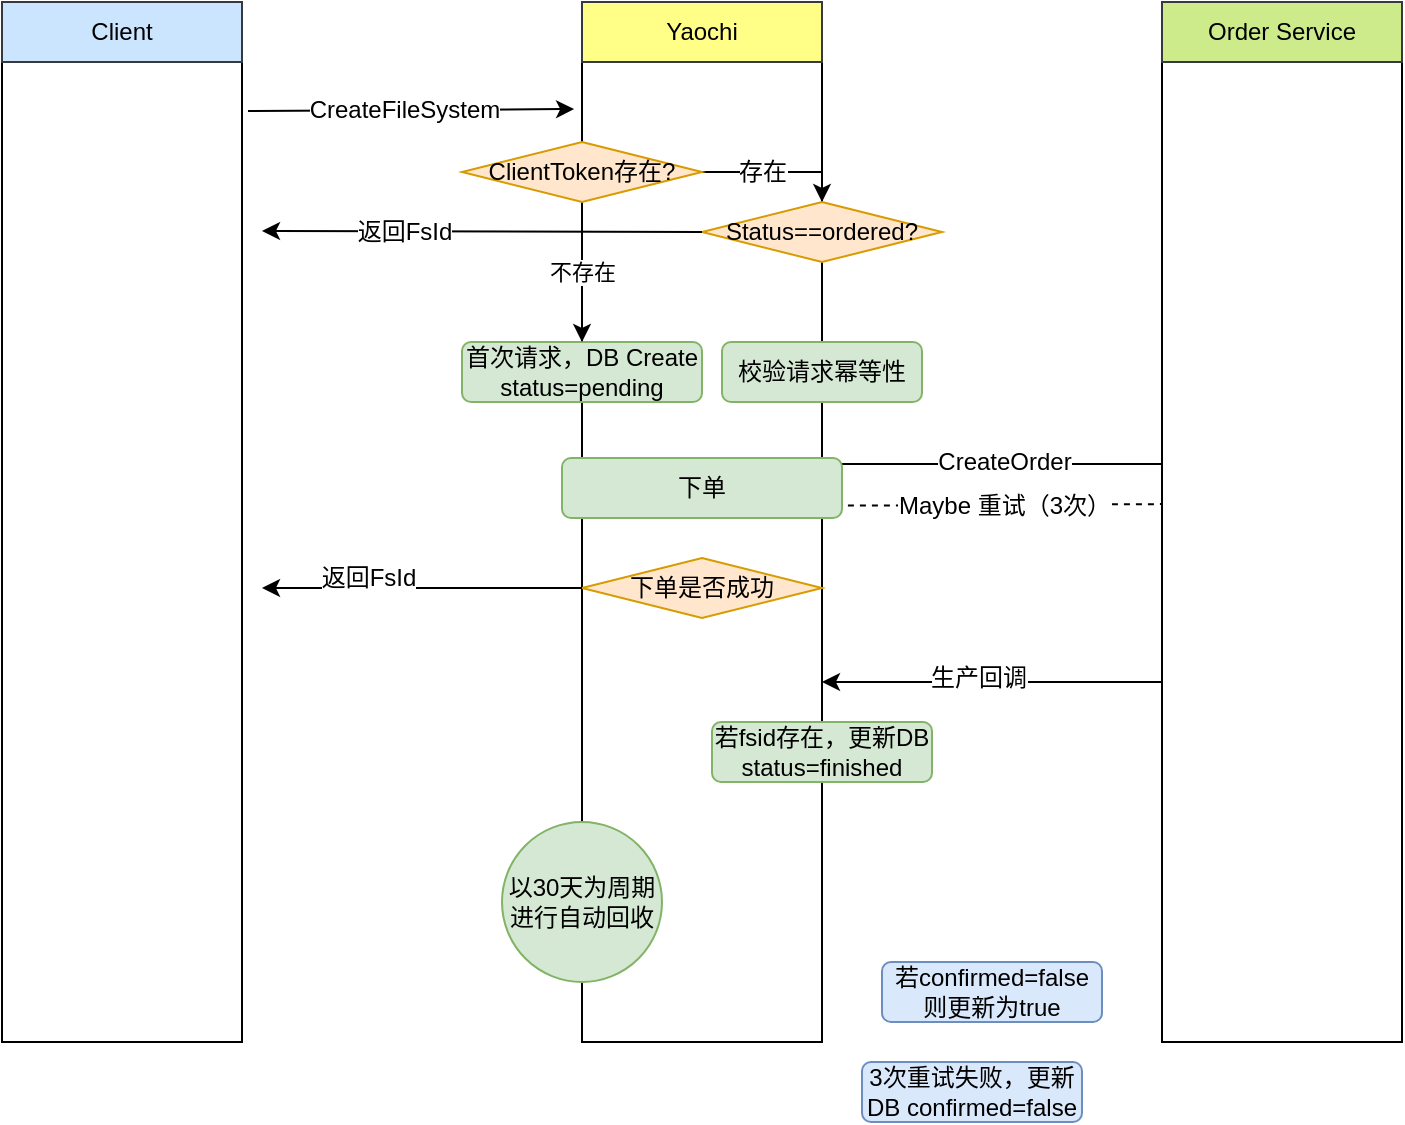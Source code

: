 <mxfile version="12.8.2" type="github">
  <diagram id="0LorpYN9siC3LZAP5Hen" name="第 1 页">
    <mxGraphModel dx="946" dy="614" grid="1" gridSize="10" guides="1" tooltips="1" connect="1" arrows="1" fold="1" page="1" pageScale="1" pageWidth="1169" pageHeight="827" math="0" shadow="0">
      <root>
        <mxCell id="0" />
        <mxCell id="1" parent="0" />
        <mxCell id="NPSApUFOZu9N5_JHAl4--2" value="" style="rounded=0;whiteSpace=wrap;html=1;" vertex="1" parent="1">
          <mxGeometry x="460" y="150" width="120" height="490" as="geometry" />
        </mxCell>
        <mxCell id="NPSApUFOZu9N5_JHAl4--4" value="" style="endArrow=classic;html=1;" edge="1" parent="1">
          <mxGeometry width="50" height="50" relative="1" as="geometry">
            <mxPoint x="580.96" y="351" as="sourcePoint" />
            <mxPoint x="759.96" y="351" as="targetPoint" />
          </mxGeometry>
        </mxCell>
        <mxCell id="NPSApUFOZu9N5_JHAl4--28" value="CreateOrder" style="text;html=1;align=center;verticalAlign=middle;resizable=0;points=[];labelBackgroundColor=#ffffff;" vertex="1" connectable="0" parent="NPSApUFOZu9N5_JHAl4--4">
          <mxGeometry x="-0.151" y="1" relative="1" as="geometry">
            <mxPoint x="14.01" as="offset" />
          </mxGeometry>
        </mxCell>
        <mxCell id="NPSApUFOZu9N5_JHAl4--5" value="" style="endArrow=classic;html=1;exitX=1.025;exitY=0.05;exitDx=0;exitDy=0;exitPerimeter=0;entryX=-0.033;entryY=0.048;entryDx=0;entryDy=0;entryPerimeter=0;" edge="1" parent="1" source="NPSApUFOZu9N5_JHAl4--1" target="NPSApUFOZu9N5_JHAl4--2">
          <mxGeometry width="50" height="50" relative="1" as="geometry">
            <mxPoint x="350" y="220" as="sourcePoint" />
            <mxPoint x="450" y="179" as="targetPoint" />
          </mxGeometry>
        </mxCell>
        <mxCell id="NPSApUFOZu9N5_JHAl4--27" value="CreateFileSystem" style="text;html=1;align=center;verticalAlign=middle;resizable=0;points=[];labelBackgroundColor=#ffffff;" vertex="1" connectable="0" parent="NPSApUFOZu9N5_JHAl4--5">
          <mxGeometry x="-0.221" y="-1" relative="1" as="geometry">
            <mxPoint x="14.04" y="-1.61" as="offset" />
          </mxGeometry>
        </mxCell>
        <mxCell id="NPSApUFOZu9N5_JHAl4--7" value="" style="endArrow=classic;html=1;entryX=-0.008;entryY=0.193;entryDx=0;entryDy=0;entryPerimeter=0;dashed=1;" edge="1" parent="1">
          <mxGeometry width="50" height="50" relative="1" as="geometry">
            <mxPoint x="580.96" y="371.87" as="sourcePoint" />
            <mxPoint x="760" y="371" as="targetPoint" />
          </mxGeometry>
        </mxCell>
        <mxCell id="NPSApUFOZu9N5_JHAl4--9" value="Maybe 重试（3次）" style="text;html=1;align=center;verticalAlign=middle;resizable=0;points=[];labelBackgroundColor=#ffffff;" vertex="1" connectable="0" parent="NPSApUFOZu9N5_JHAl4--7">
          <mxGeometry x="-0.106" relative="1" as="geometry">
            <mxPoint x="10" as="offset" />
          </mxGeometry>
        </mxCell>
        <mxCell id="NPSApUFOZu9N5_JHAl4--18" value="" style="endArrow=classic;html=1;" edge="1" parent="1">
          <mxGeometry width="50" height="50" relative="1" as="geometry">
            <mxPoint x="756" y="460" as="sourcePoint" />
            <mxPoint x="580" y="460" as="targetPoint" />
          </mxGeometry>
        </mxCell>
        <mxCell id="NPSApUFOZu9N5_JHAl4--19" value="生产回调" style="text;html=1;align=center;verticalAlign=middle;resizable=0;points=[];labelBackgroundColor=#ffffff;" vertex="1" connectable="0" parent="NPSApUFOZu9N5_JHAl4--18">
          <mxGeometry x="-0.477" y="-2" relative="1" as="geometry">
            <mxPoint x="-52.06" as="offset" />
          </mxGeometry>
        </mxCell>
        <mxCell id="NPSApUFOZu9N5_JHAl4--23" value="&lt;span style=&quot;text-align: left&quot;&gt;3次重试失败，更新DB confirmed=false&lt;/span&gt;" style="rounded=1;whiteSpace=wrap;html=1;fillColor=#dae8fc;strokeColor=#6c8ebf;" vertex="1" parent="1">
          <mxGeometry x="600" y="650" width="110" height="30" as="geometry" />
        </mxCell>
        <mxCell id="NPSApUFOZu9N5_JHAl4--24" value="&lt;span style=&quot;text-align: left&quot;&gt;首次请求，DB Create&lt;br&gt;status=pending&lt;br&gt;&lt;/span&gt;" style="rounded=1;whiteSpace=wrap;html=1;fillColor=#d5e8d4;strokeColor=#82b366;" vertex="1" parent="1">
          <mxGeometry x="400" y="290" width="120" height="30" as="geometry" />
        </mxCell>
        <mxCell id="NPSApUFOZu9N5_JHAl4--26" value="&lt;span style=&quot;text-align: left&quot;&gt;若fsid存在，更新DB status=finished&lt;/span&gt;" style="rounded=1;whiteSpace=wrap;html=1;fillColor=#d5e8d4;strokeColor=#82b366;" vertex="1" parent="1">
          <mxGeometry x="525" y="480" width="110" height="30" as="geometry" />
        </mxCell>
        <mxCell id="NPSApUFOZu9N5_JHAl4--56" style="edgeStyle=orthogonalEdgeStyle;rounded=0;orthogonalLoop=1;jettySize=auto;html=1;exitX=1;exitY=0.5;exitDx=0;exitDy=0;" edge="1" parent="1" source="NPSApUFOZu9N5_JHAl4--35" target="NPSApUFOZu9N5_JHAl4--41">
          <mxGeometry relative="1" as="geometry">
            <Array as="points">
              <mxPoint x="580" y="205" />
            </Array>
          </mxGeometry>
        </mxCell>
        <mxCell id="NPSApUFOZu9N5_JHAl4--57" value="存在" style="text;html=1;align=center;verticalAlign=middle;resizable=0;points=[];labelBackgroundColor=#ffffff;" vertex="1" connectable="0" parent="NPSApUFOZu9N5_JHAl4--56">
          <mxGeometry x="-0.28" y="-2" relative="1" as="geometry">
            <mxPoint x="3" y="-2" as="offset" />
          </mxGeometry>
        </mxCell>
        <mxCell id="NPSApUFOZu9N5_JHAl4--58" value="不存在" style="edgeStyle=orthogonalEdgeStyle;rounded=0;orthogonalLoop=1;jettySize=auto;html=1;exitX=0.5;exitY=1;exitDx=0;exitDy=0;entryX=0.5;entryY=0;entryDx=0;entryDy=0;" edge="1" parent="1" source="NPSApUFOZu9N5_JHAl4--35" target="NPSApUFOZu9N5_JHAl4--24">
          <mxGeometry relative="1" as="geometry" />
        </mxCell>
        <mxCell id="NPSApUFOZu9N5_JHAl4--35" value="&lt;span style=&quot;text-align: left ; white-space: normal&quot;&gt;ClientToken存在?&lt;/span&gt;" style="rhombus;whiteSpace=wrap;html=1;fillColor=#ffe6cc;strokeColor=#d79b00;" vertex="1" parent="1">
          <mxGeometry x="400" y="190" width="120" height="30" as="geometry" />
        </mxCell>
        <mxCell id="NPSApUFOZu9N5_JHAl4--41" value="&lt;span style=&quot;text-align: left ; white-space: normal&quot;&gt;Status==ordered?&lt;/span&gt;" style="rhombus;whiteSpace=wrap;html=1;fillColor=#ffe6cc;strokeColor=#d79b00;" vertex="1" parent="1">
          <mxGeometry x="520" y="220" width="120" height="30" as="geometry" />
        </mxCell>
        <mxCell id="NPSApUFOZu9N5_JHAl4--42" value="&lt;span style=&quot;text-align: left&quot;&gt;若confirmed=false&lt;/span&gt;&lt;span style=&quot;text-align: left&quot;&gt;&lt;br&gt;则更新为true&lt;/span&gt;" style="rounded=1;whiteSpace=wrap;html=1;fillColor=#dae8fc;strokeColor=#6c8ebf;" vertex="1" parent="1">
          <mxGeometry x="610" y="600" width="110" height="30" as="geometry" />
        </mxCell>
        <mxCell id="NPSApUFOZu9N5_JHAl4--43" value="" style="endArrow=classic;html=1;exitX=0;exitY=0.5;exitDx=0;exitDy=0;" edge="1" parent="1" source="NPSApUFOZu9N5_JHAl4--41">
          <mxGeometry width="50" height="50" relative="1" as="geometry">
            <mxPoint x="450" y="234.5" as="sourcePoint" />
            <mxPoint x="300" y="234.5" as="targetPoint" />
          </mxGeometry>
        </mxCell>
        <mxCell id="NPSApUFOZu9N5_JHAl4--44" value="返回FsId" style="text;html=1;align=center;verticalAlign=middle;resizable=0;points=[];labelBackgroundColor=#ffffff;" vertex="1" connectable="0" parent="NPSApUFOZu9N5_JHAl4--43">
          <mxGeometry x="-0.221" y="-1" relative="1" as="geometry">
            <mxPoint x="-64" y="1.2" as="offset" />
          </mxGeometry>
        </mxCell>
        <mxCell id="NPSApUFOZu9N5_JHAl4--48" value="以30天为周期进行自动回收" style="ellipse;whiteSpace=wrap;html=1;aspect=fixed;fillColor=#d5e8d4;strokeColor=#82b366;" vertex="1" parent="1">
          <mxGeometry x="420" y="530" width="80" height="80" as="geometry" />
        </mxCell>
        <mxCell id="NPSApUFOZu9N5_JHAl4--52" value="&lt;span style=&quot;text-align: left ; white-space: normal&quot;&gt;下单是否成功&lt;/span&gt;" style="rhombus;whiteSpace=wrap;html=1;fillColor=#ffe6cc;strokeColor=#d79b00;" vertex="1" parent="1">
          <mxGeometry x="460" y="398" width="120" height="30" as="geometry" />
        </mxCell>
        <mxCell id="NPSApUFOZu9N5_JHAl4--53" value="" style="endArrow=classic;html=1;exitX=0;exitY=0.5;exitDx=0;exitDy=0;" edge="1" parent="1" source="NPSApUFOZu9N5_JHAl4--52">
          <mxGeometry width="50" height="50" relative="1" as="geometry">
            <mxPoint x="40" y="418" as="sourcePoint" />
            <mxPoint x="300" y="413" as="targetPoint" />
          </mxGeometry>
        </mxCell>
        <mxCell id="NPSApUFOZu9N5_JHAl4--54" value="返回FsId" style="text;html=1;align=center;verticalAlign=middle;resizable=0;points=[];labelBackgroundColor=#ffffff;" vertex="1" connectable="0" parent="NPSApUFOZu9N5_JHAl4--53">
          <mxGeometry x="0.409" y="-1" relative="1" as="geometry">
            <mxPoint x="5" y="-4" as="offset" />
          </mxGeometry>
        </mxCell>
        <mxCell id="NPSApUFOZu9N5_JHAl4--59" value="&lt;span style=&quot;text-align: left&quot;&gt;校验请求幂等性&lt;br&gt;&lt;/span&gt;" style="rounded=1;whiteSpace=wrap;html=1;fillColor=#d5e8d4;strokeColor=#82b366;" vertex="1" parent="1">
          <mxGeometry x="530" y="290" width="100" height="30" as="geometry" />
        </mxCell>
        <mxCell id="NPSApUFOZu9N5_JHAl4--60" value="&lt;span style=&quot;text-align: left&quot;&gt;下单&lt;br&gt;&lt;/span&gt;" style="rounded=1;whiteSpace=wrap;html=1;fillColor=#d5e8d4;strokeColor=#82b366;" vertex="1" parent="1">
          <mxGeometry x="450" y="348" width="140" height="30" as="geometry" />
        </mxCell>
        <mxCell id="NPSApUFOZu9N5_JHAl4--64" value="&lt;span style=&quot;text-align: left ; white-space: nowrap&quot;&gt;Yaochi&lt;/span&gt;" style="rounded=0;whiteSpace=wrap;html=1;fillColor=#ffff88;strokeColor=#36393d;" vertex="1" parent="1">
          <mxGeometry x="460" y="120" width="120" height="30" as="geometry" />
        </mxCell>
        <mxCell id="NPSApUFOZu9N5_JHAl4--66" value="" style="group" vertex="1" connectable="0" parent="1">
          <mxGeometry x="750" y="120" width="120" height="520" as="geometry" />
        </mxCell>
        <mxCell id="NPSApUFOZu9N5_JHAl4--3" value="" style="rounded=0;whiteSpace=wrap;html=1;" vertex="1" parent="NPSApUFOZu9N5_JHAl4--66">
          <mxGeometry y="30" width="120" height="490" as="geometry" />
        </mxCell>
        <mxCell id="NPSApUFOZu9N5_JHAl4--65" value="&lt;span style=&quot;text-align: left ; white-space: nowrap&quot;&gt;Order Service&lt;/span&gt;" style="rounded=0;whiteSpace=wrap;html=1;fillColor=#cdeb8b;strokeColor=#36393d;" vertex="1" parent="NPSApUFOZu9N5_JHAl4--66">
          <mxGeometry width="120" height="30" as="geometry" />
        </mxCell>
        <mxCell id="NPSApUFOZu9N5_JHAl4--67" value="" style="group" vertex="1" connectable="0" parent="1">
          <mxGeometry x="170" y="120" width="120" height="520" as="geometry" />
        </mxCell>
        <mxCell id="NPSApUFOZu9N5_JHAl4--1" value="" style="rounded=0;whiteSpace=wrap;html=1;" vertex="1" parent="NPSApUFOZu9N5_JHAl4--67">
          <mxGeometry y="30" width="120" height="490" as="geometry" />
        </mxCell>
        <mxCell id="NPSApUFOZu9N5_JHAl4--63" value="&lt;span style=&quot;white-space: normal&quot;&gt;Client&lt;/span&gt;" style="rounded=0;whiteSpace=wrap;html=1;fillColor=#cce5ff;strokeColor=#36393d;" vertex="1" parent="NPSApUFOZu9N5_JHAl4--67">
          <mxGeometry width="120" height="30" as="geometry" />
        </mxCell>
      </root>
    </mxGraphModel>
  </diagram>
</mxfile>
